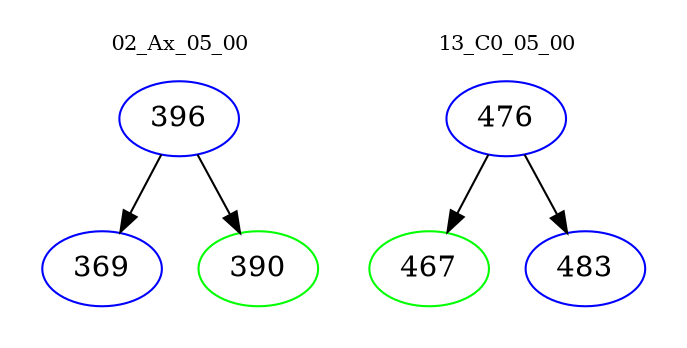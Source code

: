 digraph{
subgraph cluster_0 {
color = white
label = "02_Ax_05_00";
fontsize=10;
T0_396 [label="396", color="blue"]
T0_396 -> T0_369 [color="black"]
T0_369 [label="369", color="blue"]
T0_396 -> T0_390 [color="black"]
T0_390 [label="390", color="green"]
}
subgraph cluster_1 {
color = white
label = "13_C0_05_00";
fontsize=10;
T1_476 [label="476", color="blue"]
T1_476 -> T1_467 [color="black"]
T1_467 [label="467", color="green"]
T1_476 -> T1_483 [color="black"]
T1_483 [label="483", color="blue"]
}
}
